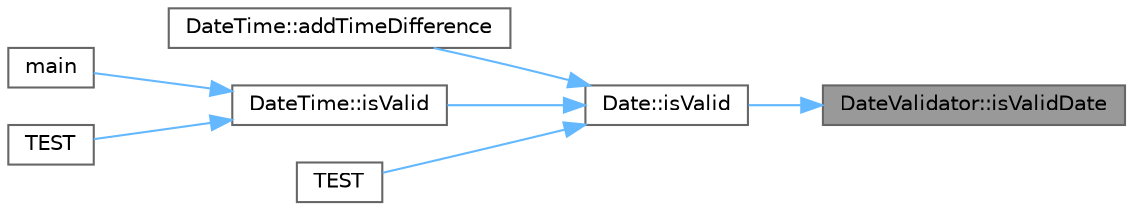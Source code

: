 digraph "DateValidator::isValidDate"
{
 // LATEX_PDF_SIZE
  bgcolor="transparent";
  edge [fontname=Helvetica,fontsize=10,labelfontname=Helvetica,labelfontsize=10];
  node [fontname=Helvetica,fontsize=10,shape=box,height=0.2,width=0.4];
  rankdir="RL";
  Node1 [id="Node000001",label="DateValidator::isValidDate",height=0.2,width=0.4,color="gray40", fillcolor="grey60", style="filled", fontcolor="black",tooltip=" "];
  Node1 -> Node2 [id="edge1_Node000001_Node000002",dir="back",color="steelblue1",style="solid",tooltip=" "];
  Node2 [id="Node000002",label="Date::isValid",height=0.2,width=0.4,color="grey40", fillcolor="white", style="filled",URL="$struct_date.html#a7a39fcfa60c9ff0f73d8c8094ffd1f78",tooltip=" "];
  Node2 -> Node3 [id="edge2_Node000002_Node000003",dir="back",color="steelblue1",style="solid",tooltip=" "];
  Node3 [id="Node000003",label="DateTime::addTimeDifference",height=0.2,width=0.4,color="grey40", fillcolor="white", style="filled",URL="$struct_date_time.html#aa740442ac46e6495a5ccbf2bd8a37614",tooltip=" "];
  Node2 -> Node4 [id="edge3_Node000002_Node000004",dir="back",color="steelblue1",style="solid",tooltip=" "];
  Node4 [id="Node000004",label="DateTime::isValid",height=0.2,width=0.4,color="grey40", fillcolor="white", style="filled",URL="$struct_date_time.html#a21b2a59fbde555e5c5688d44e9d95aec",tooltip=" "];
  Node4 -> Node5 [id="edge4_Node000004_Node000005",dir="back",color="steelblue1",style="solid",tooltip=" "];
  Node5 [id="Node000005",label="main",height=0.2,width=0.4,color="grey40", fillcolor="white", style="filled",URL="$_date_time_8cpp.html#ae66f6b31b5ad750f1fe042a706a4e3d4",tooltip=" "];
  Node4 -> Node6 [id="edge5_Node000004_Node000006",dir="back",color="steelblue1",style="solid",tooltip=" "];
  Node6 [id="Node000006",label="TEST",height=0.2,width=0.4,color="grey40", fillcolor="white", style="filled",URL="$_my_tests_8cpp.html#a459177a1905fcccc5fc4ef1121774522",tooltip=" "];
  Node2 -> Node7 [id="edge6_Node000002_Node000007",dir="back",color="steelblue1",style="solid",tooltip=" "];
  Node7 [id="Node000007",label="TEST",height=0.2,width=0.4,color="grey40", fillcolor="white", style="filled",URL="$_my_tests_8cpp.html#a497c2d56d3a751943c58ed22b419eddb",tooltip=" "];
}
